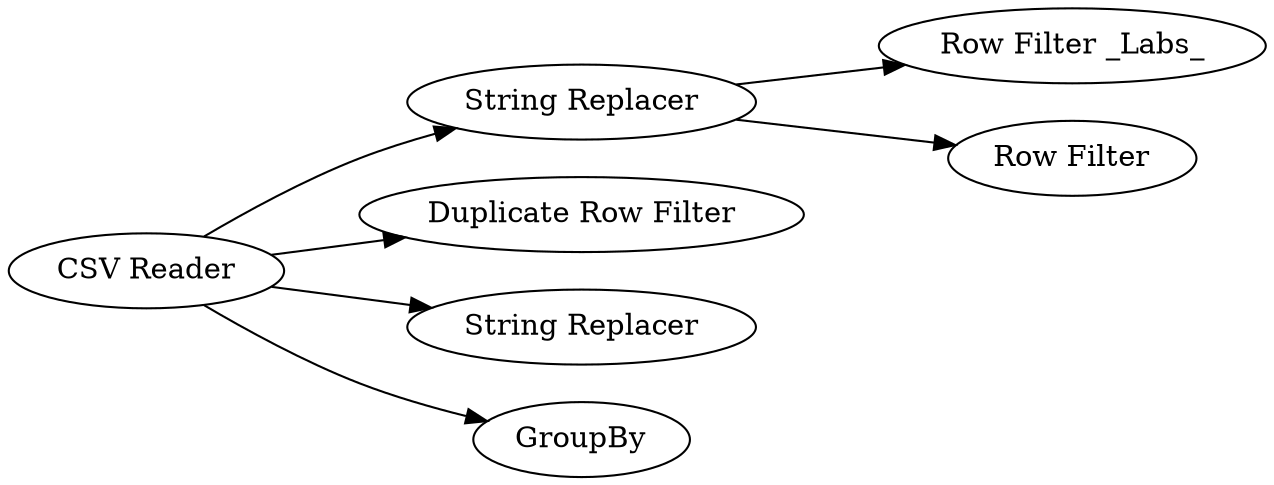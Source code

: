 digraph {
	"-3367134308620707318_58" [label="String Replacer"]
	"-3367134308620707318_74" [label="Row Filter _Labs_"]
	"-3367134308620707318_57" [label="Duplicate Row Filter"]
	"-3367134308620707318_75" [label="String Replacer"]
	"-3367134308620707318_3" [label="CSV Reader"]
	"-3367134308620707318_53" [label="Row Filter"]
	"-3367134308620707318_73" [label=GroupBy]
	"-3367134308620707318_3" -> "-3367134308620707318_57"
	"-3367134308620707318_3" -> "-3367134308620707318_58"
	"-3367134308620707318_58" -> "-3367134308620707318_74"
	"-3367134308620707318_58" -> "-3367134308620707318_53"
	"-3367134308620707318_3" -> "-3367134308620707318_75"
	"-3367134308620707318_3" -> "-3367134308620707318_73"
	rankdir=LR
}
